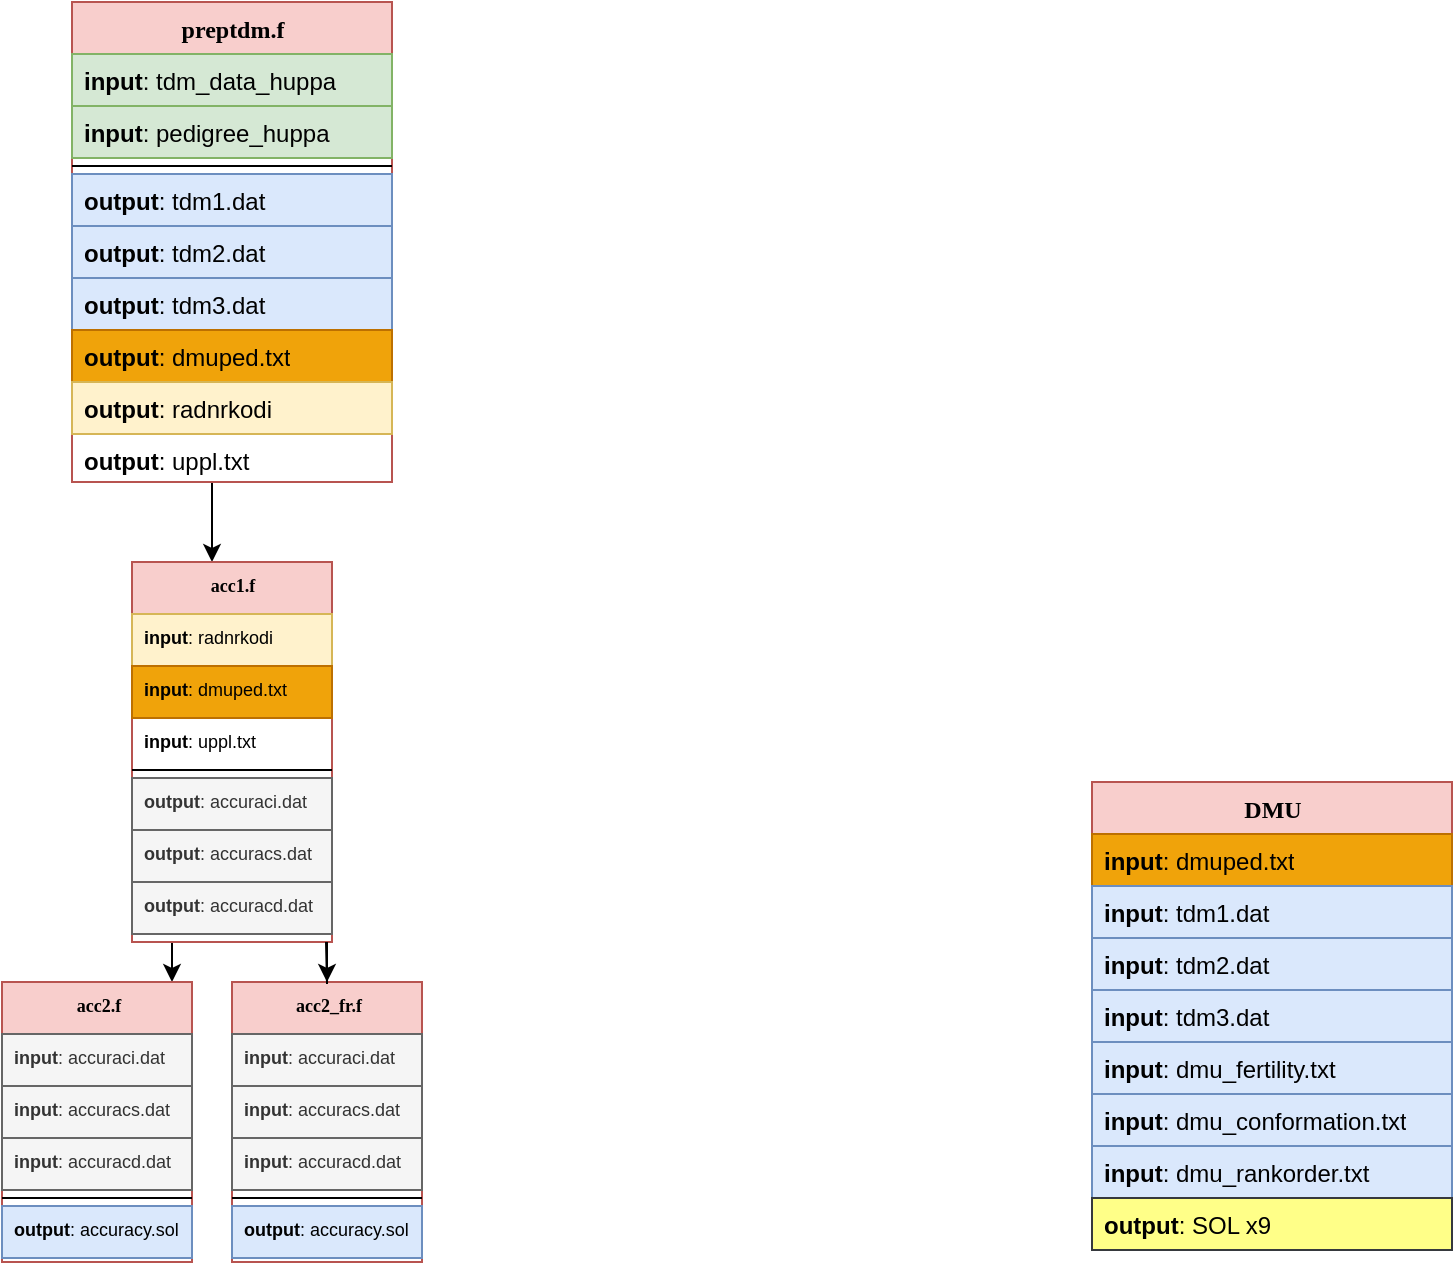 <mxfile version="15.4.1" type="github">
  <diagram id="fbxqA9sn_l3k0qxRrgK-" name="Page-1">
    <mxGraphModel dx="1307" dy="784" grid="1" gridSize="10" guides="1" tooltips="1" connect="1" arrows="1" fold="1" page="1" pageScale="1" pageWidth="850" pageHeight="1100" math="0" shadow="0">
      <root>
        <mxCell id="0" />
        <mxCell id="1" parent="0" />
        <mxCell id="lYB94IjmDIahqyFkCUCy-1" style="edgeStyle=orthogonalEdgeStyle;rounded=0;orthogonalLoop=1;jettySize=auto;html=1;fontSize=34;" edge="1" parent="1" source="lYB94IjmDIahqyFkCUCy-2" target="lYB94IjmDIahqyFkCUCy-13">
          <mxGeometry relative="1" as="geometry">
            <Array as="points">
              <mxPoint x="130" y="290" />
              <mxPoint x="130" y="290" />
            </Array>
          </mxGeometry>
        </mxCell>
        <mxCell id="lYB94IjmDIahqyFkCUCy-2" value="preptdm.f" style="swimlane;html=1;fontStyle=1;align=center;verticalAlign=top;childLayout=stackLayout;horizontal=1;startSize=26;horizontalStack=0;resizeParent=1;resizeLast=0;collapsible=1;marginBottom=0;swimlaneFillColor=#ffffff;rounded=0;shadow=0;comic=0;labelBackgroundColor=none;strokeWidth=1;fillColor=#f8cecc;fontFamily=Verdana;fontSize=12;strokeColor=#b85450;" vertex="1" parent="1">
          <mxGeometry x="60" y="40" width="160" height="240" as="geometry">
            <mxRectangle x="60" y="40" width="100" height="26" as="alternateBounds" />
          </mxGeometry>
        </mxCell>
        <mxCell id="lYB94IjmDIahqyFkCUCy-3" value="&lt;b&gt;input&lt;/b&gt;: tdm_data_huppa" style="text;html=1;strokeColor=#82b366;fillColor=#d5e8d4;align=left;verticalAlign=top;spacingLeft=4;spacingRight=4;whiteSpace=wrap;overflow=hidden;rotatable=0;points=[[0,0.5],[1,0.5]];portConstraint=eastwest;" vertex="1" parent="lYB94IjmDIahqyFkCUCy-2">
          <mxGeometry y="26" width="160" height="26" as="geometry" />
        </mxCell>
        <mxCell id="lYB94IjmDIahqyFkCUCy-4" value="&lt;b&gt;input&lt;/b&gt;: pedigree_huppa" style="text;html=1;strokeColor=#82b366;fillColor=#d5e8d4;align=left;verticalAlign=top;spacingLeft=4;spacingRight=4;whiteSpace=wrap;overflow=hidden;rotatable=0;points=[[0,0.5],[1,0.5]];portConstraint=eastwest;" vertex="1" parent="lYB94IjmDIahqyFkCUCy-2">
          <mxGeometry y="52" width="160" height="26" as="geometry" />
        </mxCell>
        <mxCell id="lYB94IjmDIahqyFkCUCy-5" value="" style="line;html=1;strokeWidth=1;fillColor=none;align=left;verticalAlign=middle;spacingTop=-1;spacingLeft=3;spacingRight=3;rotatable=0;labelPosition=right;points=[];portConstraint=eastwest;" vertex="1" parent="lYB94IjmDIahqyFkCUCy-2">
          <mxGeometry y="78" width="160" height="8" as="geometry" />
        </mxCell>
        <mxCell id="lYB94IjmDIahqyFkCUCy-6" value="&lt;b&gt;output&lt;/b&gt;: tdm1.dat" style="text;html=1;align=left;verticalAlign=top;spacingLeft=4;spacingRight=4;whiteSpace=wrap;overflow=hidden;rotatable=0;points=[[0,0.5],[1,0.5]];portConstraint=eastwest;fillColor=#dae8fc;strokeColor=#6c8ebf;" vertex="1" parent="lYB94IjmDIahqyFkCUCy-2">
          <mxGeometry y="86" width="160" height="26" as="geometry" />
        </mxCell>
        <mxCell id="lYB94IjmDIahqyFkCUCy-7" value="&lt;b&gt;output&lt;/b&gt;: tdm2.dat" style="text;html=1;strokeColor=#6c8ebf;fillColor=#dae8fc;align=left;verticalAlign=top;spacingLeft=4;spacingRight=4;whiteSpace=wrap;overflow=hidden;rotatable=0;points=[[0,0.5],[1,0.5]];portConstraint=eastwest;" vertex="1" parent="lYB94IjmDIahqyFkCUCy-2">
          <mxGeometry y="112" width="160" height="26" as="geometry" />
        </mxCell>
        <mxCell id="lYB94IjmDIahqyFkCUCy-8" value="&lt;b&gt;output&lt;/b&gt;: tdm3.dat" style="text;html=1;strokeColor=#6c8ebf;fillColor=#dae8fc;align=left;verticalAlign=top;spacingLeft=4;spacingRight=4;whiteSpace=wrap;overflow=hidden;rotatable=0;points=[[0,0.5],[1,0.5]];portConstraint=eastwest;" vertex="1" parent="lYB94IjmDIahqyFkCUCy-2">
          <mxGeometry y="138" width="160" height="26" as="geometry" />
        </mxCell>
        <mxCell id="lYB94IjmDIahqyFkCUCy-9" value="&lt;b&gt;output&lt;/b&gt;: dmuped.txt" style="text;html=1;strokeColor=#BD7000;fillColor=#f0a30a;align=left;verticalAlign=top;spacingLeft=4;spacingRight=4;whiteSpace=wrap;overflow=hidden;rotatable=0;points=[[0,0.5],[1,0.5]];portConstraint=eastwest;fontColor=#000000;" vertex="1" parent="lYB94IjmDIahqyFkCUCy-2">
          <mxGeometry y="164" width="160" height="26" as="geometry" />
        </mxCell>
        <mxCell id="lYB94IjmDIahqyFkCUCy-10" value="&lt;b&gt;output&lt;/b&gt;: radnrkodi" style="text;html=1;strokeColor=#d6b656;fillColor=#fff2cc;align=left;verticalAlign=top;spacingLeft=4;spacingRight=4;whiteSpace=wrap;overflow=hidden;rotatable=0;points=[[0,0.5],[1,0.5]];portConstraint=eastwest;" vertex="1" parent="lYB94IjmDIahqyFkCUCy-2">
          <mxGeometry y="190" width="160" height="26" as="geometry" />
        </mxCell>
        <mxCell id="lYB94IjmDIahqyFkCUCy-11" value="&lt;b&gt;output&lt;/b&gt;: uppl.txt" style="text;html=1;strokeColor=none;fillColor=none;align=left;verticalAlign=top;spacingLeft=4;spacingRight=4;whiteSpace=wrap;overflow=hidden;rotatable=0;points=[[0,0.5],[1,0.5]];portConstraint=eastwest;" vertex="1" parent="lYB94IjmDIahqyFkCUCy-2">
          <mxGeometry y="216" width="160" height="24" as="geometry" />
        </mxCell>
        <mxCell id="lYB94IjmDIahqyFkCUCy-12" style="edgeStyle=orthogonalEdgeStyle;rounded=0;orthogonalLoop=1;jettySize=auto;html=1;fontSize=34;" edge="1" parent="1" target="lYB94IjmDIahqyFkCUCy-21">
          <mxGeometry relative="1" as="geometry">
            <mxPoint x="110" y="510" as="sourcePoint" />
            <Array as="points">
              <mxPoint x="110" y="510" />
            </Array>
          </mxGeometry>
        </mxCell>
        <mxCell id="lYB94IjmDIahqyFkCUCy-13" value="acc1.f" style="swimlane;html=1;fontStyle=1;align=center;verticalAlign=top;childLayout=stackLayout;horizontal=1;startSize=26;horizontalStack=0;resizeParent=1;resizeLast=0;collapsible=1;marginBottom=0;swimlaneFillColor=#ffffff;rounded=0;shadow=0;comic=0;labelBackgroundColor=none;strokeWidth=1;fillColor=#f8cecc;fontFamily=Verdana;fontSize=9;strokeColor=#b85450;" vertex="1" parent="1">
          <mxGeometry x="90" y="320" width="100" height="190" as="geometry">
            <mxRectangle x="60" y="40" width="100" height="26" as="alternateBounds" />
          </mxGeometry>
        </mxCell>
        <mxCell id="lYB94IjmDIahqyFkCUCy-14" value="&lt;b style=&quot;font-size: 9px;&quot;&gt;input&lt;/b&gt;: radnrkodi" style="text;html=1;strokeColor=#d6b656;fillColor=#fff2cc;align=left;verticalAlign=top;spacingLeft=4;spacingRight=4;whiteSpace=wrap;overflow=hidden;rotatable=0;points=[[0,0.5],[1,0.5]];portConstraint=eastwest;fontSize=9;" vertex="1" parent="lYB94IjmDIahqyFkCUCy-13">
          <mxGeometry y="26" width="100" height="26" as="geometry" />
        </mxCell>
        <mxCell id="lYB94IjmDIahqyFkCUCy-15" value="&lt;b style=&quot;font-size: 9px;&quot;&gt;input&lt;/b&gt;: dmuped.txt" style="text;html=1;strokeColor=#BD7000;fillColor=#f0a30a;align=left;verticalAlign=top;spacingLeft=4;spacingRight=4;whiteSpace=wrap;overflow=hidden;rotatable=0;points=[[0,0.5],[1,0.5]];portConstraint=eastwest;fontColor=#000000;fontSize=9;" vertex="1" parent="lYB94IjmDIahqyFkCUCy-13">
          <mxGeometry y="52" width="100" height="26" as="geometry" />
        </mxCell>
        <mxCell id="lYB94IjmDIahqyFkCUCy-16" value="&lt;b style=&quot;font-size: 9px;&quot;&gt;input&lt;/b&gt;: uppl.txt" style="text;html=1;strokeColor=none;fillColor=none;align=left;verticalAlign=top;spacingLeft=4;spacingRight=4;whiteSpace=wrap;overflow=hidden;rotatable=0;points=[[0,0.5],[1,0.5]];portConstraint=eastwest;fontSize=9;" vertex="1" parent="lYB94IjmDIahqyFkCUCy-13">
          <mxGeometry y="78" width="100" height="22" as="geometry" />
        </mxCell>
        <mxCell id="lYB94IjmDIahqyFkCUCy-17" value="" style="line;html=1;strokeWidth=1;fillColor=none;align=left;verticalAlign=middle;spacingTop=-1;spacingLeft=3;spacingRight=3;rotatable=0;labelPosition=right;points=[];portConstraint=eastwest;" vertex="1" parent="lYB94IjmDIahqyFkCUCy-13">
          <mxGeometry y="100" width="100" height="8" as="geometry" />
        </mxCell>
        <mxCell id="lYB94IjmDIahqyFkCUCy-18" value="&lt;b style=&quot;font-size: 9px;&quot;&gt;output&lt;/b&gt;: accuraci.dat&lt;br style=&quot;font-size: 9px;&quot;&gt;" style="text;html=1;align=left;verticalAlign=top;spacingLeft=4;spacingRight=4;whiteSpace=wrap;overflow=hidden;rotatable=0;points=[[0,0.5],[1,0.5]];portConstraint=eastwest;fillColor=#f5f5f5;strokeColor=#666666;fontColor=#333333;fontSize=9;" vertex="1" parent="lYB94IjmDIahqyFkCUCy-13">
          <mxGeometry y="108" width="100" height="26" as="geometry" />
        </mxCell>
        <mxCell id="lYB94IjmDIahqyFkCUCy-19" value="&lt;b style=&quot;font-size: 9px;&quot;&gt;output&lt;/b&gt;: accuracs.dat" style="text;html=1;align=left;verticalAlign=top;spacingLeft=4;spacingRight=4;whiteSpace=wrap;overflow=hidden;rotatable=0;points=[[0,0.5],[1,0.5]];portConstraint=eastwest;fillColor=#f5f5f5;strokeColor=#666666;fontColor=#333333;fontSize=9;" vertex="1" parent="lYB94IjmDIahqyFkCUCy-13">
          <mxGeometry y="134" width="100" height="26" as="geometry" />
        </mxCell>
        <mxCell id="lYB94IjmDIahqyFkCUCy-20" value="&lt;b style=&quot;font-size: 9px;&quot;&gt;output&lt;/b&gt;: accuracd.dat" style="text;html=1;align=left;verticalAlign=top;spacingLeft=4;spacingRight=4;whiteSpace=wrap;overflow=hidden;rotatable=0;points=[[0,0.5],[1,0.5]];portConstraint=eastwest;fillColor=#f5f5f5;strokeColor=#666666;fontColor=#333333;fontSize=9;" vertex="1" parent="lYB94IjmDIahqyFkCUCy-13">
          <mxGeometry y="160" width="100" height="26" as="geometry" />
        </mxCell>
        <mxCell id="lYB94IjmDIahqyFkCUCy-21" value="acc2.f" style="swimlane;html=1;fontStyle=1;align=center;verticalAlign=top;childLayout=stackLayout;horizontal=1;startSize=26;horizontalStack=0;resizeParent=1;resizeLast=0;collapsible=1;marginBottom=0;swimlaneFillColor=#ffffff;rounded=0;shadow=0;comic=0;labelBackgroundColor=none;strokeWidth=1;fillColor=#f8cecc;fontFamily=Verdana;fontSize=9;strokeColor=#b85450;" vertex="1" parent="1">
          <mxGeometry x="25" y="530" width="95" height="140" as="geometry">
            <mxRectangle x="60" y="40" width="100" height="26" as="alternateBounds" />
          </mxGeometry>
        </mxCell>
        <mxCell id="lYB94IjmDIahqyFkCUCy-22" value="&lt;b style=&quot;font-size: 9px;&quot;&gt;input&lt;/b&gt;: accuraci.dat" style="text;html=1;align=left;verticalAlign=top;spacingLeft=4;spacingRight=4;whiteSpace=wrap;overflow=hidden;rotatable=0;points=[[0,0.5],[1,0.5]];portConstraint=eastwest;fillColor=#f5f5f5;strokeColor=#666666;fontColor=#333333;fontSize=9;" vertex="1" parent="lYB94IjmDIahqyFkCUCy-21">
          <mxGeometry y="26" width="95" height="26" as="geometry" />
        </mxCell>
        <mxCell id="lYB94IjmDIahqyFkCUCy-23" value="&lt;b style=&quot;font-size: 9px;&quot;&gt;input&lt;/b&gt;: accuracs.dat" style="text;html=1;align=left;verticalAlign=top;spacingLeft=4;spacingRight=4;whiteSpace=wrap;overflow=hidden;rotatable=0;points=[[0,0.5],[1,0.5]];portConstraint=eastwest;fillColor=#f5f5f5;strokeColor=#666666;fontColor=#333333;fontSize=9;" vertex="1" parent="lYB94IjmDIahqyFkCUCy-21">
          <mxGeometry y="52" width="95" height="26" as="geometry" />
        </mxCell>
        <mxCell id="lYB94IjmDIahqyFkCUCy-24" value="&lt;b style=&quot;font-size: 9px;&quot;&gt;input&lt;/b&gt;: accuracd.dat" style="text;html=1;align=left;verticalAlign=top;spacingLeft=4;spacingRight=4;whiteSpace=wrap;overflow=hidden;rotatable=0;points=[[0,0.5],[1,0.5]];portConstraint=eastwest;fillColor=#f5f5f5;strokeColor=#666666;fontColor=#333333;fontSize=9;" vertex="1" parent="lYB94IjmDIahqyFkCUCy-21">
          <mxGeometry y="78" width="95" height="26" as="geometry" />
        </mxCell>
        <mxCell id="lYB94IjmDIahqyFkCUCy-25" value="" style="line;html=1;strokeWidth=1;fillColor=none;align=left;verticalAlign=middle;spacingTop=-1;spacingLeft=3;spacingRight=3;rotatable=0;labelPosition=right;points=[];portConstraint=eastwest;" vertex="1" parent="lYB94IjmDIahqyFkCUCy-21">
          <mxGeometry y="104" width="95" height="8" as="geometry" />
        </mxCell>
        <mxCell id="lYB94IjmDIahqyFkCUCy-26" value="&lt;b style=&quot;font-size: 9px;&quot;&gt;output&lt;/b&gt;: accuracy.sol&lt;br style=&quot;font-size: 9px;&quot;&gt;" style="text;html=1;align=left;verticalAlign=top;spacingLeft=4;spacingRight=4;whiteSpace=wrap;overflow=hidden;rotatable=0;points=[[0,0.5],[1,0.5]];portConstraint=eastwest;fillColor=#dae8fc;strokeColor=#6c8ebf;fontSize=9;" vertex="1" parent="lYB94IjmDIahqyFkCUCy-21">
          <mxGeometry y="112" width="95" height="26" as="geometry" />
        </mxCell>
        <mxCell id="lYB94IjmDIahqyFkCUCy-27" value="acc2_fr.f" style="swimlane;html=1;fontStyle=1;align=center;verticalAlign=top;childLayout=stackLayout;horizontal=1;startSize=26;horizontalStack=0;resizeParent=1;resizeLast=0;collapsible=1;marginBottom=0;swimlaneFillColor=#ffffff;rounded=0;shadow=0;comic=0;labelBackgroundColor=none;strokeWidth=1;fillColor=#f8cecc;fontFamily=Verdana;fontSize=9;strokeColor=#b85450;" vertex="1" parent="1">
          <mxGeometry x="140" y="530" width="95" height="140" as="geometry">
            <mxRectangle x="60" y="40" width="100" height="26" as="alternateBounds" />
          </mxGeometry>
        </mxCell>
        <mxCell id="lYB94IjmDIahqyFkCUCy-28" value="&lt;b style=&quot;font-size: 9px;&quot;&gt;input&lt;/b&gt;: accuraci.dat" style="text;html=1;align=left;verticalAlign=top;spacingLeft=4;spacingRight=4;whiteSpace=wrap;overflow=hidden;rotatable=0;points=[[0,0.5],[1,0.5]];portConstraint=eastwest;fillColor=#f5f5f5;strokeColor=#666666;fontColor=#333333;fontSize=9;" vertex="1" parent="lYB94IjmDIahqyFkCUCy-27">
          <mxGeometry y="26" width="95" height="26" as="geometry" />
        </mxCell>
        <mxCell id="lYB94IjmDIahqyFkCUCy-29" value="&lt;b style=&quot;font-size: 9px;&quot;&gt;input&lt;/b&gt;: accuracs.dat" style="text;html=1;align=left;verticalAlign=top;spacingLeft=4;spacingRight=4;whiteSpace=wrap;overflow=hidden;rotatable=0;points=[[0,0.5],[1,0.5]];portConstraint=eastwest;fillColor=#f5f5f5;strokeColor=#666666;fontColor=#333333;fontSize=9;" vertex="1" parent="lYB94IjmDIahqyFkCUCy-27">
          <mxGeometry y="52" width="95" height="26" as="geometry" />
        </mxCell>
        <mxCell id="lYB94IjmDIahqyFkCUCy-30" value="&lt;b style=&quot;font-size: 9px;&quot;&gt;input&lt;/b&gt;: accuracd.dat" style="text;html=1;align=left;verticalAlign=top;spacingLeft=4;spacingRight=4;whiteSpace=wrap;overflow=hidden;rotatable=0;points=[[0,0.5],[1,0.5]];portConstraint=eastwest;fillColor=#f5f5f5;strokeColor=#666666;fontColor=#333333;fontSize=9;" vertex="1" parent="lYB94IjmDIahqyFkCUCy-27">
          <mxGeometry y="78" width="95" height="26" as="geometry" />
        </mxCell>
        <mxCell id="lYB94IjmDIahqyFkCUCy-31" value="" style="line;html=1;strokeWidth=1;fillColor=none;align=left;verticalAlign=middle;spacingTop=-1;spacingLeft=3;spacingRight=3;rotatable=0;labelPosition=right;points=[];portConstraint=eastwest;" vertex="1" parent="lYB94IjmDIahqyFkCUCy-27">
          <mxGeometry y="104" width="95" height="8" as="geometry" />
        </mxCell>
        <mxCell id="lYB94IjmDIahqyFkCUCy-32" value="&lt;b style=&quot;font-size: 9px;&quot;&gt;output&lt;/b&gt;: accuracy.sol&lt;br style=&quot;font-size: 9px;&quot;&gt;" style="text;html=1;align=left;verticalAlign=top;spacingLeft=4;spacingRight=4;whiteSpace=wrap;overflow=hidden;rotatable=0;points=[[0,0.5],[1,0.5]];portConstraint=eastwest;fillColor=#dae8fc;strokeColor=#6c8ebf;fontSize=9;" vertex="1" parent="lYB94IjmDIahqyFkCUCy-27">
          <mxGeometry y="112" width="95" height="26" as="geometry" />
        </mxCell>
        <mxCell id="lYB94IjmDIahqyFkCUCy-33" style="edgeStyle=orthogonalEdgeStyle;rounded=0;orthogonalLoop=1;jettySize=auto;html=1;fontSize=34;" edge="1" parent="1" target="lYB94IjmDIahqyFkCUCy-27">
          <mxGeometry relative="1" as="geometry">
            <mxPoint x="187" y="510" as="sourcePoint" />
            <mxPoint x="210" y="530" as="targetPoint" />
            <Array as="points" />
          </mxGeometry>
        </mxCell>
        <mxCell id="lYB94IjmDIahqyFkCUCy-34" value="DMU" style="swimlane;html=1;fontStyle=1;align=center;verticalAlign=top;childLayout=stackLayout;horizontal=1;startSize=26;horizontalStack=0;resizeParent=1;resizeLast=0;collapsible=1;marginBottom=0;swimlaneFillColor=#ffffff;rounded=0;shadow=0;comic=0;labelBackgroundColor=none;strokeWidth=1;fillColor=#f8cecc;fontFamily=Verdana;fontSize=12;strokeColor=#b85450;" vertex="1" parent="1">
          <mxGeometry x="570" y="430" width="180" height="234" as="geometry">
            <mxRectangle x="60" y="40" width="100" height="26" as="alternateBounds" />
          </mxGeometry>
        </mxCell>
        <mxCell id="lYB94IjmDIahqyFkCUCy-35" value="&lt;b&gt;input&lt;/b&gt;: dmuped.txt" style="text;html=1;strokeColor=#BD7000;fillColor=#f0a30a;align=left;verticalAlign=top;spacingLeft=4;spacingRight=4;whiteSpace=wrap;overflow=hidden;rotatable=0;points=[[0,0.5],[1,0.5]];portConstraint=eastwest;fontColor=#000000;" vertex="1" parent="lYB94IjmDIahqyFkCUCy-34">
          <mxGeometry y="26" width="180" height="26" as="geometry" />
        </mxCell>
        <mxCell id="lYB94IjmDIahqyFkCUCy-36" value="&lt;b&gt;input&lt;/b&gt;: tdm1.dat" style="text;html=1;align=left;verticalAlign=top;spacingLeft=4;spacingRight=4;whiteSpace=wrap;overflow=hidden;rotatable=0;points=[[0,0.5],[1,0.5]];portConstraint=eastwest;fillColor=#dae8fc;strokeColor=#6c8ebf;" vertex="1" parent="lYB94IjmDIahqyFkCUCy-34">
          <mxGeometry y="52" width="180" height="26" as="geometry" />
        </mxCell>
        <mxCell id="lYB94IjmDIahqyFkCUCy-37" value="&lt;b&gt;input&lt;/b&gt;: tdm2.dat" style="text;html=1;strokeColor=#6c8ebf;fillColor=#dae8fc;align=left;verticalAlign=top;spacingLeft=4;spacingRight=4;whiteSpace=wrap;overflow=hidden;rotatable=0;points=[[0,0.5],[1,0.5]];portConstraint=eastwest;" vertex="1" parent="lYB94IjmDIahqyFkCUCy-34">
          <mxGeometry y="78" width="180" height="26" as="geometry" />
        </mxCell>
        <mxCell id="lYB94IjmDIahqyFkCUCy-38" value="&lt;b&gt;input&lt;/b&gt;: tdm3.dat" style="text;html=1;strokeColor=#6c8ebf;fillColor=#dae8fc;align=left;verticalAlign=top;spacingLeft=4;spacingRight=4;whiteSpace=wrap;overflow=hidden;rotatable=0;points=[[0,0.5],[1,0.5]];portConstraint=eastwest;" vertex="1" parent="lYB94IjmDIahqyFkCUCy-34">
          <mxGeometry y="104" width="180" height="26" as="geometry" />
        </mxCell>
        <mxCell id="lYB94IjmDIahqyFkCUCy-39" value="&lt;b&gt;input&lt;/b&gt;: dmu_fertility.txt" style="text;html=1;strokeColor=#6c8ebf;fillColor=#dae8fc;align=left;verticalAlign=top;spacingLeft=4;spacingRight=4;whiteSpace=wrap;overflow=hidden;rotatable=0;points=[[0,0.5],[1,0.5]];portConstraint=eastwest;" vertex="1" parent="lYB94IjmDIahqyFkCUCy-34">
          <mxGeometry y="130" width="180" height="26" as="geometry" />
        </mxCell>
        <mxCell id="lYB94IjmDIahqyFkCUCy-40" value="&lt;b&gt;input&lt;/b&gt;: dmu_conformation.txt" style="text;html=1;align=left;verticalAlign=top;spacingLeft=4;spacingRight=4;whiteSpace=wrap;overflow=hidden;rotatable=0;points=[[0,0.5],[1,0.5]];portConstraint=eastwest;fillColor=#dae8fc;strokeColor=#6c8ebf;" vertex="1" parent="lYB94IjmDIahqyFkCUCy-34">
          <mxGeometry y="156" width="180" height="26" as="geometry" />
        </mxCell>
        <mxCell id="lYB94IjmDIahqyFkCUCy-41" value="&lt;b&gt;input&lt;/b&gt;: dmu_rankorder.txt" style="text;html=1;align=left;verticalAlign=top;spacingLeft=4;spacingRight=4;whiteSpace=wrap;overflow=hidden;rotatable=0;points=[[0,0.5],[1,0.5]];portConstraint=eastwest;fillColor=#dae8fc;strokeColor=#6c8ebf;" vertex="1" parent="lYB94IjmDIahqyFkCUCy-34">
          <mxGeometry y="182" width="180" height="26" as="geometry" />
        </mxCell>
        <mxCell id="lYB94IjmDIahqyFkCUCy-42" value="&lt;b&gt;output&lt;/b&gt;: SOL x9" style="text;html=1;align=left;verticalAlign=top;spacingLeft=4;spacingRight=4;whiteSpace=wrap;overflow=hidden;rotatable=0;points=[[0,0.5],[1,0.5]];portConstraint=eastwest;fillColor=#ffff88;strokeColor=#36393d;" vertex="1" parent="lYB94IjmDIahqyFkCUCy-34">
          <mxGeometry y="208" width="180" height="26" as="geometry" />
        </mxCell>
      </root>
    </mxGraphModel>
  </diagram>
</mxfile>
